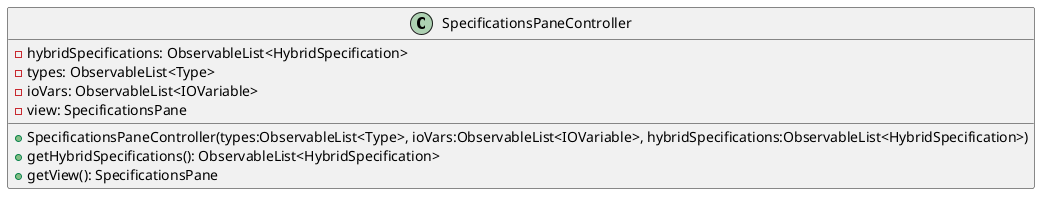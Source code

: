 @startuml

    class SpecificationsPaneController {
        -hybridSpecifications: ObservableList<HybridSpecification>
        -types: ObservableList<Type>
        -ioVars: ObservableList<IOVariable>
        -view: SpecificationsPane
        +SpecificationsPaneController(types:ObservableList<Type>, ioVars:ObservableList<IOVariable>, hybridSpecifications:ObservableList<HybridSpecification>)
        +getHybridSpecifications(): ObservableList<HybridSpecification>
        +getView(): SpecificationsPane
    }

@enduml
